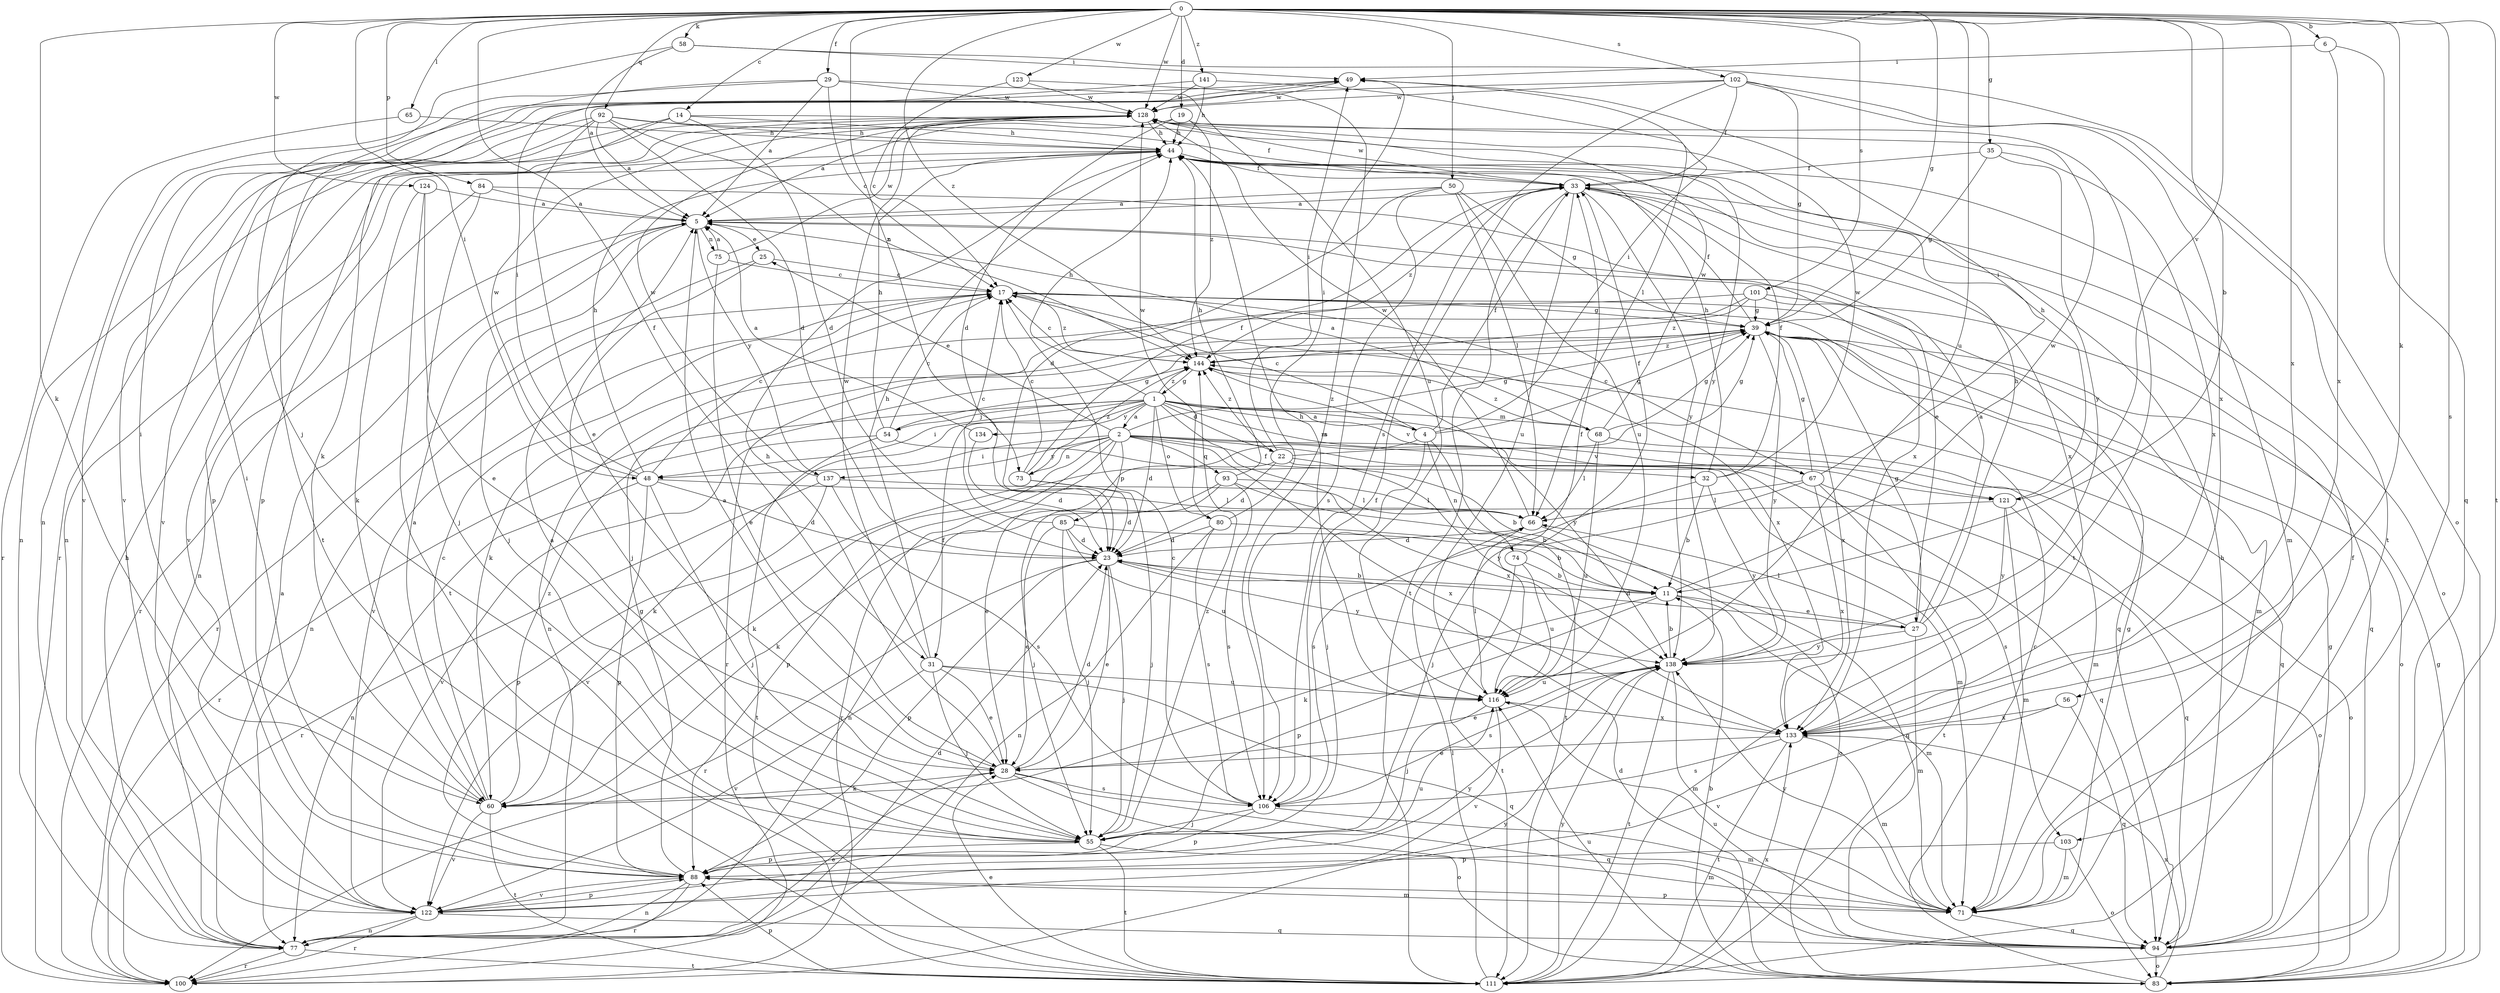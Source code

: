 strict digraph  {
0;
1;
2;
4;
5;
6;
11;
14;
17;
19;
22;
23;
25;
27;
28;
29;
31;
32;
33;
35;
39;
44;
48;
49;
50;
54;
55;
56;
58;
60;
65;
66;
67;
68;
71;
73;
74;
75;
77;
80;
83;
84;
85;
88;
92;
93;
94;
100;
101;
102;
103;
106;
111;
116;
121;
122;
123;
124;
128;
133;
134;
137;
138;
141;
144;
0 -> 6  [label=b];
0 -> 11  [label=b];
0 -> 14  [label=c];
0 -> 19  [label=d];
0 -> 29  [label=f];
0 -> 31  [label=f];
0 -> 35  [label=g];
0 -> 39  [label=g];
0 -> 48  [label=i];
0 -> 50  [label=j];
0 -> 56  [label=k];
0 -> 58  [label=k];
0 -> 60  [label=k];
0 -> 65  [label=l];
0 -> 73  [label=n];
0 -> 84  [label=p];
0 -> 92  [label=q];
0 -> 101  [label=s];
0 -> 102  [label=s];
0 -> 103  [label=s];
0 -> 111  [label=t];
0 -> 116  [label=u];
0 -> 121  [label=v];
0 -> 123  [label=w];
0 -> 124  [label=w];
0 -> 128  [label=w];
0 -> 133  [label=x];
0 -> 141  [label=z];
0 -> 144  [label=z];
1 -> 2  [label=a];
1 -> 4  [label=a];
1 -> 22  [label=d];
1 -> 23  [label=d];
1 -> 31  [label=f];
1 -> 44  [label=h];
1 -> 48  [label=i];
1 -> 54  [label=j];
1 -> 60  [label=k];
1 -> 67  [label=m];
1 -> 68  [label=m];
1 -> 71  [label=m];
1 -> 80  [label=o];
1 -> 100  [label=r];
1 -> 121  [label=v];
1 -> 133  [label=x];
1 -> 134  [label=y];
1 -> 144  [label=z];
2 -> 25  [label=e];
2 -> 32  [label=f];
2 -> 39  [label=g];
2 -> 48  [label=i];
2 -> 60  [label=k];
2 -> 73  [label=n];
2 -> 85  [label=p];
2 -> 88  [label=p];
2 -> 93  [label=q];
2 -> 94  [label=q];
2 -> 100  [label=r];
2 -> 103  [label=s];
2 -> 121  [label=v];
2 -> 133  [label=x];
2 -> 137  [label=y];
4 -> 17  [label=c];
4 -> 33  [label=f];
4 -> 39  [label=g];
4 -> 49  [label=i];
4 -> 55  [label=j];
4 -> 74  [label=n];
4 -> 111  [label=t];
4 -> 122  [label=v];
4 -> 144  [label=z];
5 -> 25  [label=e];
5 -> 27  [label=e];
5 -> 55  [label=j];
5 -> 75  [label=n];
5 -> 100  [label=r];
5 -> 137  [label=y];
6 -> 49  [label=i];
6 -> 94  [label=q];
6 -> 133  [label=x];
11 -> 27  [label=e];
11 -> 60  [label=k];
11 -> 71  [label=m];
11 -> 88  [label=p];
11 -> 128  [label=w];
14 -> 23  [label=d];
14 -> 44  [label=h];
14 -> 60  [label=k];
14 -> 88  [label=p];
14 -> 138  [label=y];
17 -> 39  [label=g];
17 -> 77  [label=n];
17 -> 94  [label=q];
17 -> 122  [label=v];
17 -> 133  [label=x];
17 -> 144  [label=z];
19 -> 5  [label=a];
19 -> 23  [label=d];
19 -> 44  [label=h];
19 -> 111  [label=t];
19 -> 144  [label=z];
22 -> 23  [label=d];
22 -> 28  [label=e];
22 -> 39  [label=g];
22 -> 49  [label=i];
22 -> 71  [label=m];
22 -> 138  [label=y];
22 -> 144  [label=z];
23 -> 11  [label=b];
23 -> 28  [label=e];
23 -> 55  [label=j];
23 -> 88  [label=p];
23 -> 100  [label=r];
23 -> 138  [label=y];
25 -> 17  [label=c];
25 -> 55  [label=j];
25 -> 100  [label=r];
27 -> 5  [label=a];
27 -> 23  [label=d];
27 -> 39  [label=g];
27 -> 44  [label=h];
27 -> 66  [label=l];
27 -> 71  [label=m];
27 -> 138  [label=y];
28 -> 5  [label=a];
28 -> 23  [label=d];
28 -> 44  [label=h];
28 -> 60  [label=k];
28 -> 83  [label=o];
28 -> 94  [label=q];
28 -> 106  [label=s];
29 -> 5  [label=a];
29 -> 17  [label=c];
29 -> 77  [label=n];
29 -> 111  [label=t];
29 -> 116  [label=u];
29 -> 128  [label=w];
31 -> 28  [label=e];
31 -> 44  [label=h];
31 -> 55  [label=j];
31 -> 94  [label=q];
31 -> 116  [label=u];
31 -> 122  [label=v];
31 -> 128  [label=w];
32 -> 11  [label=b];
32 -> 33  [label=f];
32 -> 44  [label=h];
32 -> 106  [label=s];
32 -> 128  [label=w];
32 -> 138  [label=y];
33 -> 5  [label=a];
33 -> 83  [label=o];
33 -> 111  [label=t];
33 -> 116  [label=u];
33 -> 128  [label=w];
33 -> 133  [label=x];
33 -> 138  [label=y];
33 -> 144  [label=z];
35 -> 33  [label=f];
35 -> 39  [label=g];
35 -> 133  [label=x];
35 -> 138  [label=y];
39 -> 33  [label=f];
39 -> 83  [label=o];
39 -> 100  [label=r];
39 -> 133  [label=x];
39 -> 138  [label=y];
39 -> 144  [label=z];
44 -> 33  [label=f];
44 -> 71  [label=m];
44 -> 122  [label=v];
48 -> 17  [label=c];
48 -> 23  [label=d];
48 -> 44  [label=h];
48 -> 49  [label=i];
48 -> 55  [label=j];
48 -> 66  [label=l];
48 -> 77  [label=n];
48 -> 88  [label=p];
48 -> 128  [label=w];
49 -> 128  [label=w];
50 -> 5  [label=a];
50 -> 23  [label=d];
50 -> 39  [label=g];
50 -> 66  [label=l];
50 -> 106  [label=s];
50 -> 116  [label=u];
54 -> 11  [label=b];
54 -> 17  [label=c];
54 -> 39  [label=g];
54 -> 44  [label=h];
54 -> 111  [label=t];
54 -> 122  [label=v];
55 -> 5  [label=a];
55 -> 71  [label=m];
55 -> 88  [label=p];
55 -> 111  [label=t];
55 -> 144  [label=z];
56 -> 94  [label=q];
56 -> 122  [label=v];
56 -> 133  [label=x];
58 -> 5  [label=a];
58 -> 49  [label=i];
58 -> 55  [label=j];
58 -> 83  [label=o];
60 -> 5  [label=a];
60 -> 17  [label=c];
60 -> 49  [label=i];
60 -> 111  [label=t];
60 -> 122  [label=v];
60 -> 144  [label=z];
65 -> 44  [label=h];
65 -> 100  [label=r];
66 -> 23  [label=d];
66 -> 83  [label=o];
66 -> 128  [label=w];
67 -> 17  [label=c];
67 -> 39  [label=g];
67 -> 49  [label=i];
67 -> 55  [label=j];
67 -> 66  [label=l];
67 -> 94  [label=q];
67 -> 111  [label=t];
67 -> 133  [label=x];
68 -> 5  [label=a];
68 -> 39  [label=g];
68 -> 66  [label=l];
68 -> 83  [label=o];
68 -> 116  [label=u];
68 -> 128  [label=w];
68 -> 144  [label=z];
71 -> 33  [label=f];
71 -> 39  [label=g];
71 -> 88  [label=p];
71 -> 94  [label=q];
71 -> 138  [label=y];
73 -> 17  [label=c];
73 -> 23  [label=d];
73 -> 33  [label=f];
73 -> 55  [label=j];
73 -> 144  [label=z];
74 -> 11  [label=b];
74 -> 33  [label=f];
74 -> 111  [label=t];
74 -> 116  [label=u];
75 -> 5  [label=a];
75 -> 17  [label=c];
75 -> 28  [label=e];
75 -> 128  [label=w];
77 -> 5  [label=a];
77 -> 23  [label=d];
77 -> 28  [label=e];
77 -> 44  [label=h];
77 -> 100  [label=r];
77 -> 111  [label=t];
80 -> 23  [label=d];
80 -> 49  [label=i];
80 -> 77  [label=n];
80 -> 94  [label=q];
80 -> 106  [label=s];
80 -> 128  [label=w];
83 -> 11  [label=b];
83 -> 17  [label=c];
83 -> 23  [label=d];
83 -> 39  [label=g];
83 -> 116  [label=u];
83 -> 133  [label=x];
84 -> 5  [label=a];
84 -> 55  [label=j];
84 -> 77  [label=n];
84 -> 133  [label=x];
85 -> 11  [label=b];
85 -> 17  [label=c];
85 -> 23  [label=d];
85 -> 28  [label=e];
85 -> 55  [label=j];
85 -> 116  [label=u];
88 -> 39  [label=g];
88 -> 49  [label=i];
88 -> 71  [label=m];
88 -> 77  [label=n];
88 -> 100  [label=r];
88 -> 116  [label=u];
88 -> 122  [label=v];
92 -> 5  [label=a];
92 -> 23  [label=d];
92 -> 28  [label=e];
92 -> 33  [label=f];
92 -> 44  [label=h];
92 -> 77  [label=n];
92 -> 122  [label=v];
92 -> 144  [label=z];
93 -> 11  [label=b];
93 -> 44  [label=h];
93 -> 55  [label=j];
93 -> 60  [label=k];
93 -> 66  [label=l];
93 -> 106  [label=s];
94 -> 39  [label=g];
94 -> 44  [label=h];
94 -> 83  [label=o];
94 -> 116  [label=u];
100 -> 138  [label=y];
101 -> 39  [label=g];
101 -> 60  [label=k];
101 -> 71  [label=m];
101 -> 77  [label=n];
101 -> 94  [label=q];
101 -> 144  [label=z];
102 -> 33  [label=f];
102 -> 39  [label=g];
102 -> 106  [label=s];
102 -> 111  [label=t];
102 -> 122  [label=v];
102 -> 128  [label=w];
102 -> 133  [label=x];
103 -> 71  [label=m];
103 -> 83  [label=o];
103 -> 88  [label=p];
106 -> 17  [label=c];
106 -> 33  [label=f];
106 -> 55  [label=j];
106 -> 71  [label=m];
106 -> 88  [label=p];
111 -> 28  [label=e];
111 -> 66  [label=l];
111 -> 88  [label=p];
111 -> 133  [label=x];
111 -> 138  [label=y];
116 -> 33  [label=f];
116 -> 44  [label=h];
116 -> 55  [label=j];
116 -> 66  [label=l];
116 -> 122  [label=v];
116 -> 133  [label=x];
121 -> 44  [label=h];
121 -> 71  [label=m];
121 -> 77  [label=n];
121 -> 83  [label=o];
121 -> 138  [label=y];
122 -> 77  [label=n];
122 -> 88  [label=p];
122 -> 94  [label=q];
122 -> 100  [label=r];
122 -> 138  [label=y];
123 -> 17  [label=c];
123 -> 106  [label=s];
123 -> 128  [label=w];
124 -> 5  [label=a];
124 -> 28  [label=e];
124 -> 60  [label=k];
124 -> 111  [label=t];
128 -> 44  [label=h];
128 -> 77  [label=n];
128 -> 88  [label=p];
128 -> 100  [label=r];
133 -> 28  [label=e];
133 -> 71  [label=m];
133 -> 106  [label=s];
133 -> 111  [label=t];
134 -> 5  [label=a];
134 -> 23  [label=d];
137 -> 66  [label=l];
137 -> 88  [label=p];
137 -> 100  [label=r];
137 -> 106  [label=s];
137 -> 128  [label=w];
138 -> 11  [label=b];
138 -> 28  [label=e];
138 -> 71  [label=m];
138 -> 106  [label=s];
138 -> 111  [label=t];
138 -> 116  [label=u];
141 -> 44  [label=h];
141 -> 66  [label=l];
141 -> 122  [label=v];
141 -> 128  [label=w];
144 -> 17  [label=c];
144 -> 94  [label=q];
144 -> 138  [label=y];
144 -> 1  [label=g];
}
